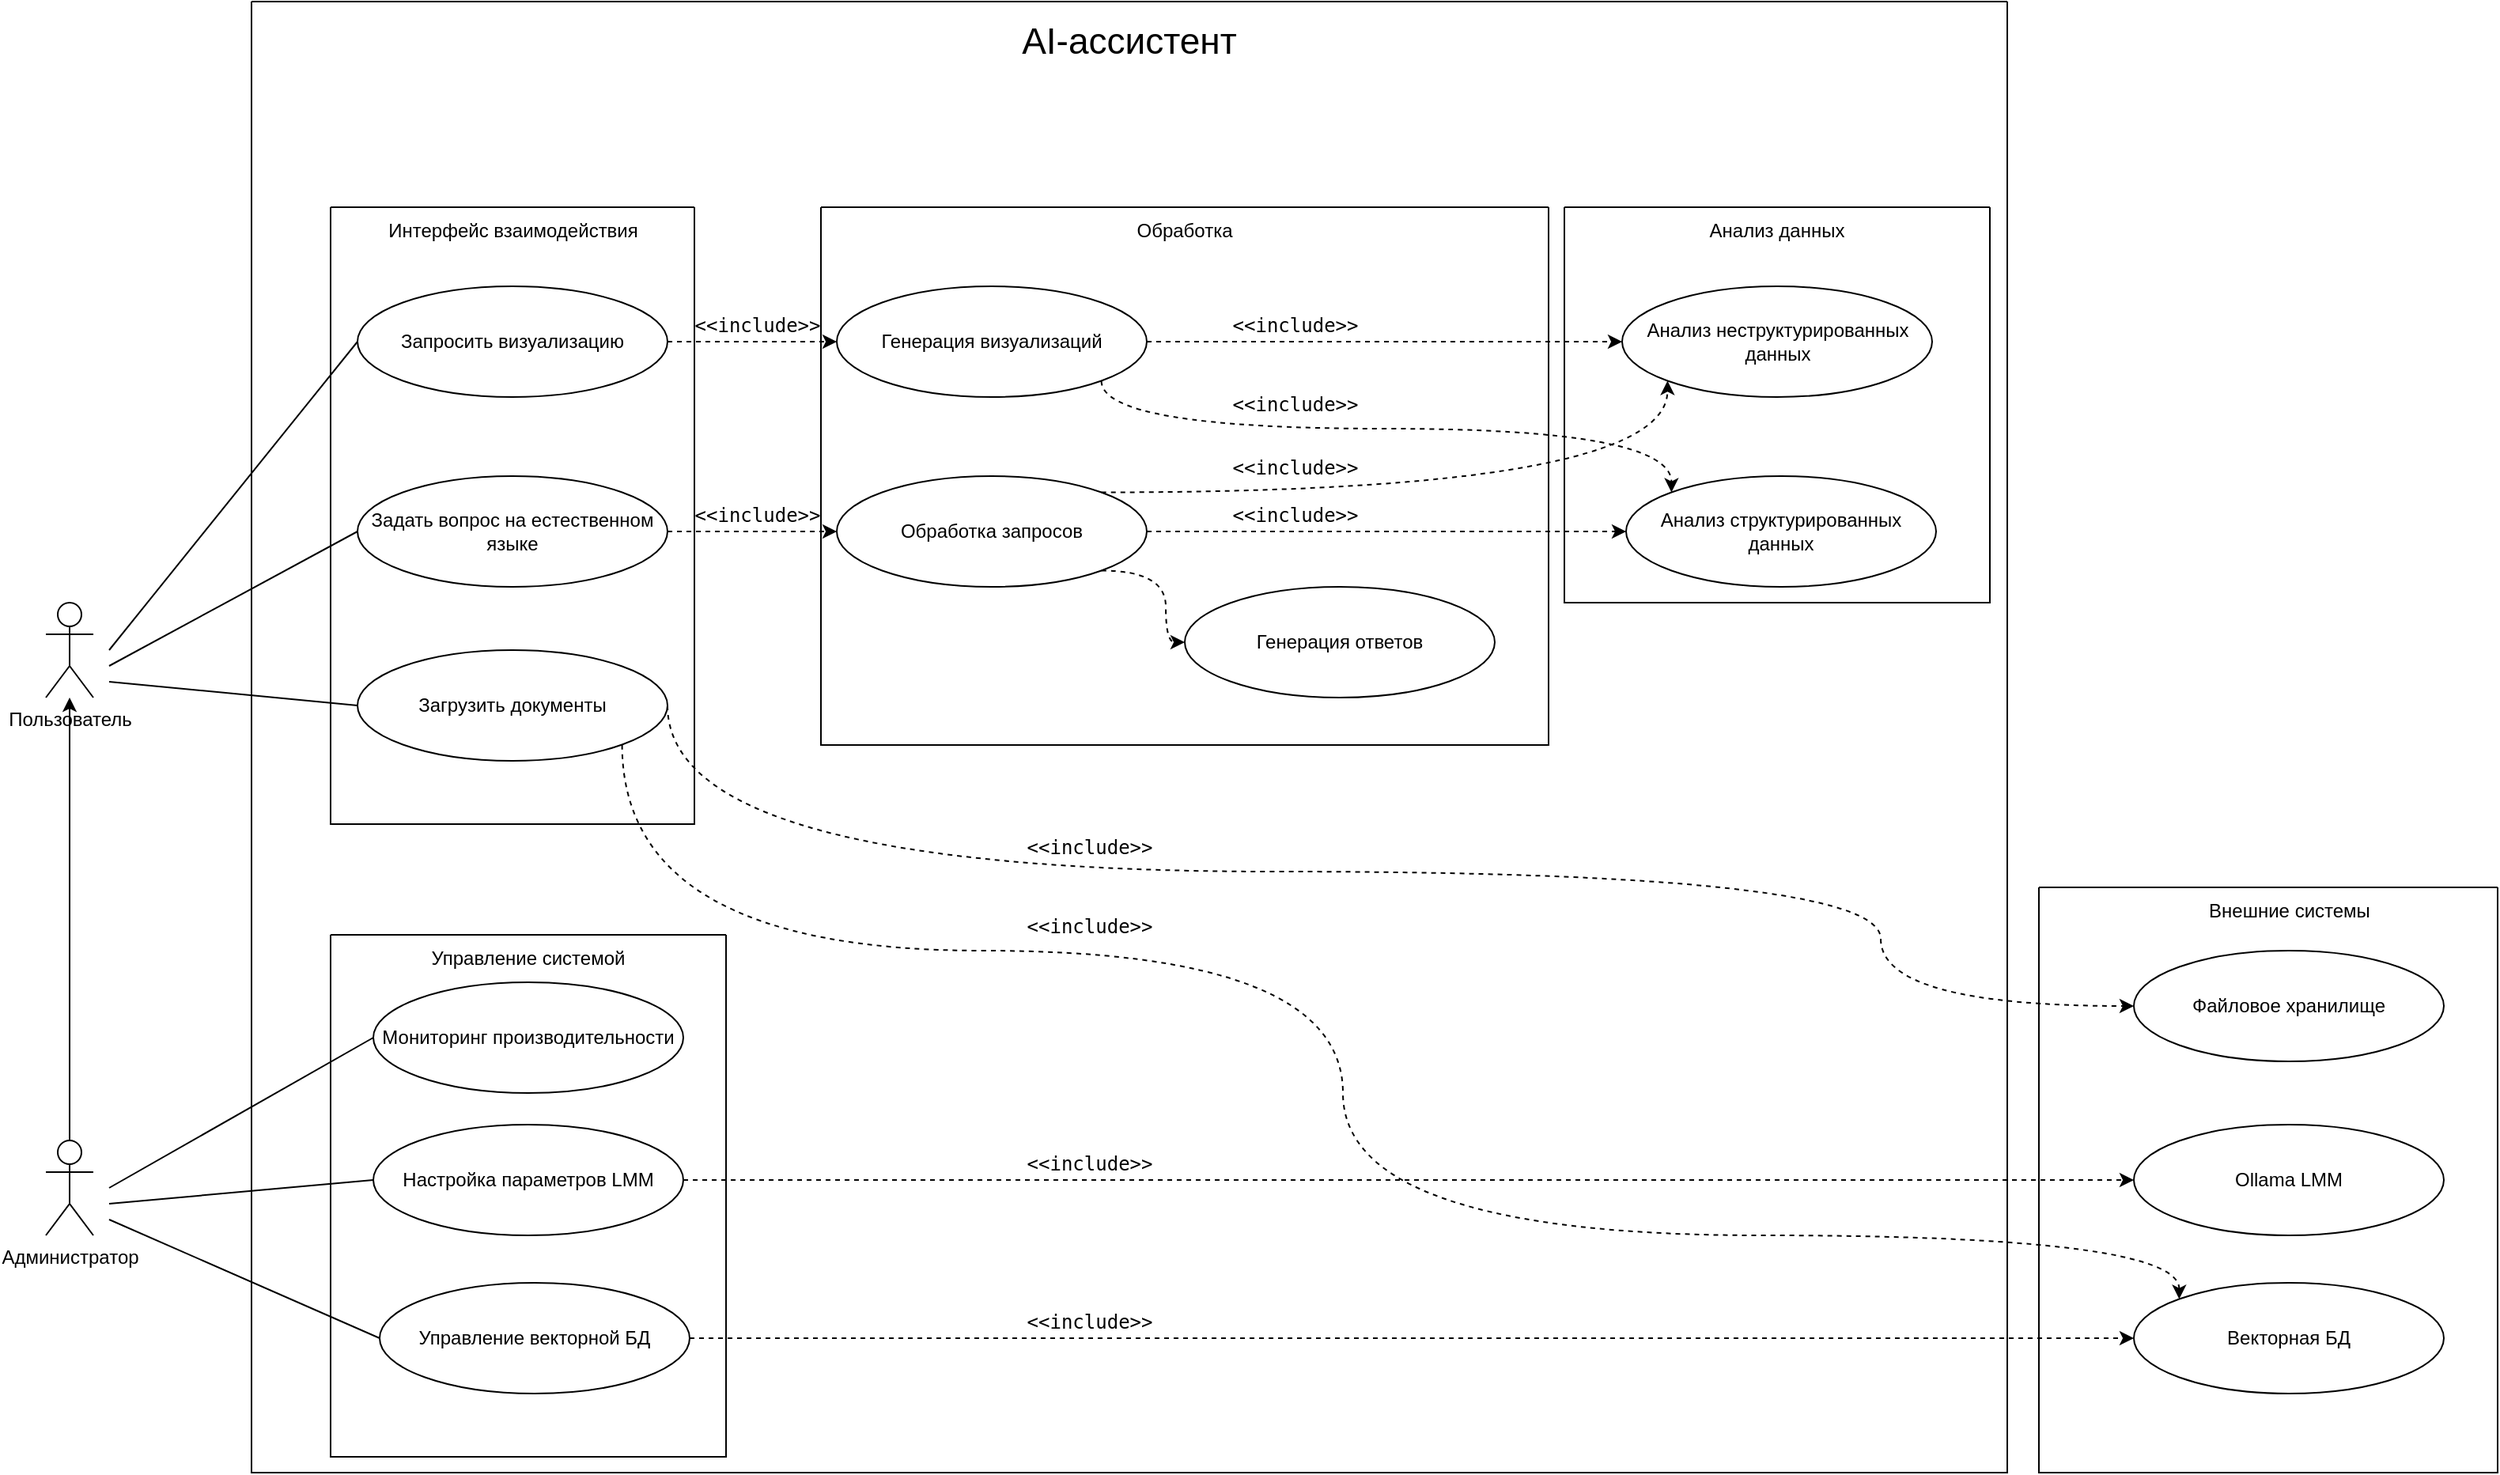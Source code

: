 <mxfile version="28.2.5">
  <diagram name="Страница — 1" id="a82zqfGy1LL3a5zO2xGW">
    <mxGraphModel dx="2128" dy="1929" grid="1" gridSize="10" guides="1" tooltips="1" connect="1" arrows="1" fold="1" page="1" pageScale="1" pageWidth="827" pageHeight="1169" math="0" shadow="0">
      <root>
        <mxCell id="0" />
        <mxCell id="1" parent="0" />
        <mxCell id="Jp8V5USuIbd7TFkA5wAv-1" value="" style="swimlane;startSize=0;swimlaneLine=1;" parent="1" vertex="1">
          <mxGeometry x="90" y="-240" width="1110" height="930" as="geometry">
            <mxRectangle x="90" y="-240" width="50" height="40" as="alternateBounds" />
          </mxGeometry>
        </mxCell>
        <mxCell id="Jp8V5USuIbd7TFkA5wAv-22" value="" style="endArrow=classic;html=1;rounded=0;exitX=1;exitY=0.5;exitDx=0;exitDy=0;entryX=0;entryY=0.5;entryDx=0;entryDy=0;dashed=1;" parent="Jp8V5USuIbd7TFkA5wAv-1" source="Jp8V5USuIbd7TFkA5wAv-15" target="Jp8V5USuIbd7TFkA5wAv-21" edge="1">
          <mxGeometry width="50" height="50" relative="1" as="geometry">
            <mxPoint x="170" y="550" as="sourcePoint" />
            <mxPoint x="220" y="500" as="targetPoint" />
          </mxGeometry>
        </mxCell>
        <mxCell id="Jp8V5USuIbd7TFkA5wAv-23" value="&lt;pre class=&quot;text-sm w-full overflow-x-auto dark:bg-zinc-900 p-4 border border-zinc-200 dark:border-zinc-700 rounded-xl dark:text-zinc-50 text-zinc-900&quot;&gt;&lt;code class=&quot;whitespace-pre-wrap break-words&quot;&gt;&amp;lt;&amp;lt;&lt;/code&gt;include&lt;code class=&quot;whitespace-pre-wrap break-words&quot;&gt;&amp;gt;&amp;gt;&lt;/code&gt;&lt;/pre&gt;" style="text;html=1;align=center;verticalAlign=middle;whiteSpace=wrap;rounded=0;" parent="Jp8V5USuIbd7TFkA5wAv-1" vertex="1">
          <mxGeometry x="290" y="190" width="60" height="30" as="geometry" />
        </mxCell>
        <mxCell id="Jp8V5USuIbd7TFkA5wAv-25" value="&lt;pre class=&quot;text-sm w-full overflow-x-auto dark:bg-zinc-900 p-4 border border-zinc-200 dark:border-zinc-700 rounded-xl dark:text-zinc-50 text-zinc-900&quot;&gt;&lt;code class=&quot;whitespace-pre-wrap break-words&quot;&gt;&amp;lt;&amp;lt;&lt;/code&gt;include&lt;code class=&quot;whitespace-pre-wrap break-words&quot;&gt;&amp;gt;&amp;gt;&lt;/code&gt;&lt;/pre&gt;" style="text;html=1;align=center;verticalAlign=middle;whiteSpace=wrap;rounded=0;" parent="Jp8V5USuIbd7TFkA5wAv-1" vertex="1">
          <mxGeometry x="290" y="310" width="60" height="30" as="geometry" />
        </mxCell>
        <mxCell id="Jp8V5USuIbd7TFkA5wAv-26" value="" style="endArrow=classic;html=1;rounded=0;exitX=1;exitY=0.5;exitDx=0;exitDy=0;entryX=0;entryY=0.5;entryDx=0;entryDy=0;dashed=1;" parent="Jp8V5USuIbd7TFkA5wAv-1" source="Jp8V5USuIbd7TFkA5wAv-16" target="Jp8V5USuIbd7TFkA5wAv-24" edge="1">
          <mxGeometry width="50" height="50" relative="1" as="geometry">
            <mxPoint x="170" y="490" as="sourcePoint" />
            <mxPoint x="220" y="440" as="targetPoint" />
          </mxGeometry>
        </mxCell>
        <mxCell id="Jp8V5USuIbd7TFkA5wAv-54" value="" style="endArrow=classic;html=1;rounded=0;exitX=1;exitY=0.5;exitDx=0;exitDy=0;entryX=0;entryY=0.5;entryDx=0;entryDy=0;dashed=1;" parent="Jp8V5USuIbd7TFkA5wAv-1" source="Jp8V5USuIbd7TFkA5wAv-24" target="Jp8V5USuIbd7TFkA5wAv-51" edge="1">
          <mxGeometry width="50" height="50" relative="1" as="geometry">
            <mxPoint x="560" y="420" as="sourcePoint" />
            <mxPoint x="629" y="605" as="targetPoint" />
          </mxGeometry>
        </mxCell>
        <mxCell id="Jp8V5USuIbd7TFkA5wAv-56" value="" style="endArrow=classic;html=1;rounded=0;entryX=0;entryY=0.5;entryDx=0;entryDy=0;dashed=1;exitX=1;exitY=0.5;exitDx=0;exitDy=0;" parent="Jp8V5USuIbd7TFkA5wAv-1" source="Jp8V5USuIbd7TFkA5wAv-21" target="Jp8V5USuIbd7TFkA5wAv-52" edge="1">
          <mxGeometry width="50" height="50" relative="1" as="geometry">
            <mxPoint x="670" y="320" as="sourcePoint" />
            <mxPoint x="741" y="505" as="targetPoint" />
          </mxGeometry>
        </mxCell>
        <mxCell id="Jp8V5USuIbd7TFkA5wAv-66" value="&lt;pre class=&quot;text-sm w-full overflow-x-auto dark:bg-zinc-900 p-4 border border-zinc-200 dark:border-zinc-700 rounded-xl dark:text-zinc-50 text-zinc-900&quot;&gt;&lt;code class=&quot;whitespace-pre-wrap break-words&quot;&gt;&amp;lt;&amp;lt;&lt;/code&gt;include&lt;code class=&quot;whitespace-pre-wrap break-words&quot;&gt;&amp;gt;&amp;gt;&lt;/code&gt;&lt;/pre&gt;" style="text;html=1;align=center;verticalAlign=middle;whiteSpace=wrap;rounded=0;" parent="Jp8V5USuIbd7TFkA5wAv-1" vertex="1">
          <mxGeometry x="500" y="720" width="60" height="30" as="geometry" />
        </mxCell>
        <mxCell id="Jp8V5USuIbd7TFkA5wAv-67" value="&lt;pre class=&quot;text-sm w-full overflow-x-auto dark:bg-zinc-900 p-4 border border-zinc-200 dark:border-zinc-700 rounded-xl dark:text-zinc-50 text-zinc-900&quot;&gt;&lt;code class=&quot;whitespace-pre-wrap break-words&quot;&gt;&amp;lt;&amp;lt;&lt;/code&gt;include&lt;code class=&quot;whitespace-pre-wrap break-words&quot;&gt;&amp;gt;&amp;gt;&lt;/code&gt;&lt;/pre&gt;" style="text;html=1;align=center;verticalAlign=middle;whiteSpace=wrap;rounded=0;" parent="Jp8V5USuIbd7TFkA5wAv-1" vertex="1">
          <mxGeometry x="500" y="820" width="60" height="30" as="geometry" />
        </mxCell>
        <mxCell id="Jp8V5USuIbd7TFkA5wAv-68" value="&lt;pre class=&quot;text-sm w-full overflow-x-auto dark:bg-zinc-900 p-4 border border-zinc-200 dark:border-zinc-700 rounded-xl dark:text-zinc-50 text-zinc-900&quot;&gt;&lt;code class=&quot;whitespace-pre-wrap break-words&quot;&gt;&amp;lt;&amp;lt;&lt;/code&gt;include&lt;code class=&quot;whitespace-pre-wrap break-words&quot;&gt;&amp;gt;&amp;gt;&lt;/code&gt;&lt;/pre&gt;" style="text;html=1;align=center;verticalAlign=middle;whiteSpace=wrap;rounded=0;rotation=0;" parent="Jp8V5USuIbd7TFkA5wAv-1" vertex="1">
          <mxGeometry x="500" y="520" width="60" height="30" as="geometry" />
        </mxCell>
        <mxCell id="Jp8V5USuIbd7TFkA5wAv-76" value="&lt;pre class=&quot;text-sm w-full overflow-x-auto dark:bg-zinc-900 p-4 border border-zinc-200 dark:border-zinc-700 rounded-xl dark:text-zinc-50 text-zinc-900&quot;&gt;&lt;code class=&quot;whitespace-pre-wrap break-words&quot;&gt;&amp;lt;&amp;lt;&lt;/code&gt;include&lt;code class=&quot;whitespace-pre-wrap break-words&quot;&gt;&amp;gt;&amp;gt;&lt;/code&gt;&lt;/pre&gt;" style="text;html=1;align=center;verticalAlign=middle;whiteSpace=wrap;rounded=0;rotation=0;" parent="Jp8V5USuIbd7TFkA5wAv-1" vertex="1">
          <mxGeometry x="500" y="570" width="60" height="30" as="geometry" />
        </mxCell>
        <mxCell id="Jp8V5USuIbd7TFkA5wAv-85" value="" style="swimlane;startSize=0;" parent="Jp8V5USuIbd7TFkA5wAv-1" vertex="1">
          <mxGeometry x="830" y="130" width="269" height="250" as="geometry">
            <mxRectangle x="711" y="140" width="50" height="40" as="alternateBounds" />
          </mxGeometry>
        </mxCell>
        <mxCell id="Jp8V5USuIbd7TFkA5wAv-86" value="Анализ данных" style="text;html=1;align=center;verticalAlign=middle;whiteSpace=wrap;rounded=0;" parent="Jp8V5USuIbd7TFkA5wAv-85" vertex="1">
          <mxGeometry x="81" width="107" height="30" as="geometry" />
        </mxCell>
        <mxCell id="Jp8V5USuIbd7TFkA5wAv-51" value="Анализ неструктурированных данных" style="ellipse;whiteSpace=wrap;html=1;" parent="Jp8V5USuIbd7TFkA5wAv-85" vertex="1">
          <mxGeometry x="36.5" y="50" width="196" height="70" as="geometry" />
        </mxCell>
        <mxCell id="Jp8V5USuIbd7TFkA5wAv-52" value="Анализ структурированных данных" style="ellipse;whiteSpace=wrap;html=1;" parent="Jp8V5USuIbd7TFkA5wAv-85" vertex="1">
          <mxGeometry x="39" y="170" width="196" height="70" as="geometry" />
        </mxCell>
        <mxCell id="Jp8V5USuIbd7TFkA5wAv-88" value="" style="swimlane;startSize=0;" parent="Jp8V5USuIbd7TFkA5wAv-1" vertex="1">
          <mxGeometry x="50" y="130" width="230" height="390" as="geometry" />
        </mxCell>
        <mxCell id="Jp8V5USuIbd7TFkA5wAv-16" value="&lt;div&gt;Запросить визуализацию&lt;/div&gt;" style="ellipse;whiteSpace=wrap;html=1;" parent="Jp8V5USuIbd7TFkA5wAv-88" vertex="1">
          <mxGeometry x="17" y="50" width="196" height="70" as="geometry" />
        </mxCell>
        <mxCell id="Jp8V5USuIbd7TFkA5wAv-15" value="Задать вопрос на&amp;nbsp;естественном языке" style="ellipse;whiteSpace=wrap;html=1;" parent="Jp8V5USuIbd7TFkA5wAv-88" vertex="1">
          <mxGeometry x="17" y="170" width="196" height="70" as="geometry" />
        </mxCell>
        <mxCell id="Jp8V5USuIbd7TFkA5wAv-62" value="Загрузить документы" style="ellipse;whiteSpace=wrap;html=1;" parent="Jp8V5USuIbd7TFkA5wAv-88" vertex="1">
          <mxGeometry x="17" y="280" width="196" height="70" as="geometry" />
        </mxCell>
        <mxCell id="Jp8V5USuIbd7TFkA5wAv-89" value="Интерфейс взаимодействия" style="text;html=1;align=center;verticalAlign=middle;whiteSpace=wrap;rounded=0;" parent="Jp8V5USuIbd7TFkA5wAv-88" vertex="1">
          <mxGeometry x="22.5" width="185" height="30" as="geometry" />
        </mxCell>
        <mxCell id="Jp8V5USuIbd7TFkA5wAv-91" value="" style="swimlane;startSize=0;" parent="Jp8V5USuIbd7TFkA5wAv-1" vertex="1">
          <mxGeometry x="50" y="590" width="250" height="330" as="geometry" />
        </mxCell>
        <mxCell id="Jp8V5USuIbd7TFkA5wAv-18" value="Настройка параметров LMM" style="ellipse;whiteSpace=wrap;html=1;" parent="Jp8V5USuIbd7TFkA5wAv-91" vertex="1">
          <mxGeometry x="27" y="120" width="196" height="70" as="geometry" />
        </mxCell>
        <mxCell id="Jp8V5USuIbd7TFkA5wAv-20" value="Управление векторной БД" style="ellipse;whiteSpace=wrap;html=1;" parent="Jp8V5USuIbd7TFkA5wAv-91" vertex="1">
          <mxGeometry x="31" y="220" width="196" height="70" as="geometry" />
        </mxCell>
        <mxCell id="Jp8V5USuIbd7TFkA5wAv-92" value="Управление системой" style="text;html=1;align=center;verticalAlign=middle;whiteSpace=wrap;rounded=0;" parent="Jp8V5USuIbd7TFkA5wAv-91" vertex="1">
          <mxGeometry x="55" width="140" height="30" as="geometry" />
        </mxCell>
        <mxCell id="Jp8V5USuIbd7TFkA5wAv-19" value="Мониторинг производительности" style="ellipse;whiteSpace=wrap;html=1;" parent="Jp8V5USuIbd7TFkA5wAv-91" vertex="1">
          <mxGeometry x="27" y="30" width="196" height="70" as="geometry" />
        </mxCell>
        <mxCell id="Jp8V5USuIbd7TFkA5wAv-94" value="" style="swimlane;startSize=0;" parent="Jp8V5USuIbd7TFkA5wAv-1" vertex="1">
          <mxGeometry x="360" y="130" width="460" height="340" as="geometry">
            <mxRectangle x="350" y="130" width="50" height="40" as="alternateBounds" />
          </mxGeometry>
        </mxCell>
        <mxCell id="Jp8V5USuIbd7TFkA5wAv-24" value="Генерация визуализаций" style="ellipse;whiteSpace=wrap;html=1;" parent="Jp8V5USuIbd7TFkA5wAv-94" vertex="1">
          <mxGeometry x="10" y="50" width="196" height="70" as="geometry" />
        </mxCell>
        <mxCell id="Jp8V5USuIbd7TFkA5wAv-21" value="Обработка запросов" style="ellipse;whiteSpace=wrap;html=1;" parent="Jp8V5USuIbd7TFkA5wAv-94" vertex="1">
          <mxGeometry x="10" y="170" width="196" height="70" as="geometry" />
        </mxCell>
        <mxCell id="Jp8V5USuIbd7TFkA5wAv-48" value="&lt;div&gt;Генерация ответов&lt;/div&gt;" style="ellipse;whiteSpace=wrap;html=1;" parent="Jp8V5USuIbd7TFkA5wAv-94" vertex="1">
          <mxGeometry x="230" y="240" width="196" height="70" as="geometry" />
        </mxCell>
        <mxCell id="Jp8V5USuIbd7TFkA5wAv-49" value="" style="endArrow=classic;html=1;rounded=0;exitX=1;exitY=1;exitDx=0;exitDy=0;entryX=0;entryY=0.5;entryDx=0;entryDy=0;dashed=1;edgeStyle=orthogonalEdgeStyle;curved=1;" parent="Jp8V5USuIbd7TFkA5wAv-94" source="Jp8V5USuIbd7TFkA5wAv-21" target="Jp8V5USuIbd7TFkA5wAv-48" edge="1">
          <mxGeometry width="50" height="50" relative="1" as="geometry">
            <mxPoint x="310" y="190" as="sourcePoint" />
            <mxPoint x="410" y="190" as="targetPoint" />
          </mxGeometry>
        </mxCell>
        <mxCell id="Jp8V5USuIbd7TFkA5wAv-96" value="&lt;div&gt;Обработка&lt;/div&gt;" style="text;html=1;align=center;verticalAlign=middle;whiteSpace=wrap;rounded=0;" parent="Jp8V5USuIbd7TFkA5wAv-94" vertex="1">
          <mxGeometry x="70" width="320" height="30" as="geometry" />
        </mxCell>
        <mxCell id="Jp8V5USuIbd7TFkA5wAv-71" value="&lt;pre class=&quot;text-sm w-full overflow-x-auto dark:bg-zinc-900 p-4 border border-zinc-200 dark:border-zinc-700 rounded-xl dark:text-zinc-50 text-zinc-900&quot;&gt;&lt;code class=&quot;whitespace-pre-wrap break-words&quot;&gt;&amp;lt;&amp;lt;&lt;/code&gt;include&lt;code class=&quot;whitespace-pre-wrap break-words&quot;&gt;&amp;gt;&amp;gt;&lt;/code&gt;&lt;/pre&gt;" style="text;html=1;align=center;verticalAlign=middle;whiteSpace=wrap;rounded=0;rotation=0;" parent="Jp8V5USuIbd7TFkA5wAv-94" vertex="1">
          <mxGeometry x="270" y="110" width="60" height="30" as="geometry" />
        </mxCell>
        <mxCell id="Jp8V5USuIbd7TFkA5wAv-72" value="&lt;pre class=&quot;text-sm w-full overflow-x-auto dark:bg-zinc-900 p-4 border border-zinc-200 dark:border-zinc-700 rounded-xl dark:text-zinc-50 text-zinc-900&quot;&gt;&lt;code class=&quot;whitespace-pre-wrap break-words&quot;&gt;&amp;lt;&amp;lt;&lt;/code&gt;include&lt;code class=&quot;whitespace-pre-wrap break-words&quot;&gt;&amp;gt;&amp;gt;&lt;/code&gt;&lt;/pre&gt;" style="text;html=1;align=center;verticalAlign=middle;whiteSpace=wrap;rounded=0;rotation=0;" parent="Jp8V5USuIbd7TFkA5wAv-94" vertex="1">
          <mxGeometry x="270.001" y="150.0" width="60" height="30" as="geometry" />
        </mxCell>
        <mxCell id="Jp8V5USuIbd7TFkA5wAv-57" value="&lt;pre class=&quot;text-sm w-full overflow-x-auto dark:bg-zinc-900 p-4 border border-zinc-200 dark:border-zinc-700 rounded-xl dark:text-zinc-50 text-zinc-900&quot;&gt;&lt;code class=&quot;whitespace-pre-wrap break-words&quot;&gt;&amp;lt;&amp;lt;&lt;/code&gt;include&lt;code class=&quot;whitespace-pre-wrap break-words&quot;&gt;&amp;gt;&amp;gt;&lt;/code&gt;&lt;/pre&gt;" style="text;html=1;align=center;verticalAlign=middle;whiteSpace=wrap;rounded=0;" parent="Jp8V5USuIbd7TFkA5wAv-94" vertex="1">
          <mxGeometry x="270" y="180" width="60" height="30" as="geometry" />
        </mxCell>
        <mxCell id="Jp8V5USuIbd7TFkA5wAv-50" value="&lt;pre class=&quot;text-sm w-full overflow-x-auto dark:bg-zinc-900 p-4 border border-zinc-200 dark:border-zinc-700 rounded-xl dark:text-zinc-50 text-zinc-900&quot;&gt;&lt;code class=&quot;whitespace-pre-wrap break-words&quot;&gt;&amp;lt;&amp;lt;&lt;/code&gt;include&lt;code class=&quot;whitespace-pre-wrap break-words&quot;&gt;&amp;gt;&amp;gt;&lt;/code&gt;&lt;/pre&gt;" style="text;html=1;align=center;verticalAlign=middle;whiteSpace=wrap;rounded=0;" parent="Jp8V5USuIbd7TFkA5wAv-94" vertex="1">
          <mxGeometry x="270" y="60" width="60" height="30" as="geometry" />
        </mxCell>
        <mxCell id="Jp8V5USuIbd7TFkA5wAv-95" value="&lt;font style=&quot;font-size: 23px;&quot;&gt;AI-ассистент&lt;/font&gt;" style="text;html=1;align=center;verticalAlign=middle;whiteSpace=wrap;rounded=0;" parent="Jp8V5USuIbd7TFkA5wAv-1" vertex="1">
          <mxGeometry x="393" y="10" width="324" height="30" as="geometry" />
        </mxCell>
        <mxCell id="Jp8V5USuIbd7TFkA5wAv-99" value="" style="endArrow=classic;html=1;rounded=0;exitX=1;exitY=1;exitDx=0;exitDy=0;entryX=0;entryY=0;entryDx=0;entryDy=0;dashed=1;edgeStyle=orthogonalEdgeStyle;curved=1;" parent="Jp8V5USuIbd7TFkA5wAv-1" source="Jp8V5USuIbd7TFkA5wAv-24" target="Jp8V5USuIbd7TFkA5wAv-52" edge="1">
          <mxGeometry width="50" height="50" relative="1" as="geometry">
            <mxPoint x="650" y="490" as="sourcePoint" />
            <mxPoint x="700" y="440" as="targetPoint" />
            <Array as="points">
              <mxPoint x="538" y="270" />
              <mxPoint x="897" y="270" />
            </Array>
          </mxGeometry>
        </mxCell>
        <mxCell id="Jp8V5USuIbd7TFkA5wAv-100" value="" style="endArrow=classic;html=1;rounded=0;exitX=1;exitY=0;exitDx=0;exitDy=0;entryX=0;entryY=1;entryDx=0;entryDy=0;dashed=1;edgeStyle=orthogonalEdgeStyle;curved=1;" parent="Jp8V5USuIbd7TFkA5wAv-1" source="Jp8V5USuIbd7TFkA5wAv-21" target="Jp8V5USuIbd7TFkA5wAv-51" edge="1">
          <mxGeometry width="50" height="50" relative="1" as="geometry">
            <mxPoint x="650" y="490" as="sourcePoint" />
            <mxPoint x="700" y="440" as="targetPoint" />
          </mxGeometry>
        </mxCell>
        <mxCell id="Jp8V5USuIbd7TFkA5wAv-3" value="&lt;div&gt;Пользователь&lt;/div&gt;&lt;div&gt;&lt;br&gt;&lt;/div&gt;" style="shape=umlActor;verticalLabelPosition=bottom;verticalAlign=top;html=1;outlineConnect=0;" parent="1" vertex="1">
          <mxGeometry x="-40" y="140" width="30" height="60" as="geometry" />
        </mxCell>
        <mxCell id="Jp8V5USuIbd7TFkA5wAv-14" style="edgeStyle=orthogonalEdgeStyle;rounded=0;orthogonalLoop=1;jettySize=auto;html=1;" parent="1" source="Jp8V5USuIbd7TFkA5wAv-4" target="Jp8V5USuIbd7TFkA5wAv-3" edge="1">
          <mxGeometry relative="1" as="geometry" />
        </mxCell>
        <mxCell id="Jp8V5USuIbd7TFkA5wAv-4" value="&lt;div&gt;Администратор&lt;/div&gt;&lt;div&gt;&lt;br&gt;&lt;/div&gt;" style="shape=umlActor;verticalLabelPosition=bottom;verticalAlign=top;html=1;outlineConnect=0;" parent="1" vertex="1">
          <mxGeometry x="-40" y="480" width="30" height="60" as="geometry" />
        </mxCell>
        <mxCell id="Jp8V5USuIbd7TFkA5wAv-43" value="" style="endArrow=none;html=1;rounded=0;entryX=0;entryY=0.5;entryDx=0;entryDy=0;" parent="1" target="Jp8V5USuIbd7TFkA5wAv-15" edge="1">
          <mxGeometry width="50" height="50" relative="1" as="geometry">
            <mxPoint y="180" as="sourcePoint" />
            <mxPoint x="510" y="270" as="targetPoint" />
          </mxGeometry>
        </mxCell>
        <mxCell id="Jp8V5USuIbd7TFkA5wAv-44" value="" style="endArrow=none;html=1;rounded=0;entryX=0;entryY=0.5;entryDx=0;entryDy=0;" parent="1" target="Jp8V5USuIbd7TFkA5wAv-16" edge="1">
          <mxGeometry width="50" height="50" relative="1" as="geometry">
            <mxPoint y="170" as="sourcePoint" />
            <mxPoint x="510" y="270" as="targetPoint" />
          </mxGeometry>
        </mxCell>
        <mxCell id="Jp8V5USuIbd7TFkA5wAv-45" value="" style="endArrow=none;html=1;rounded=0;entryX=0;entryY=0.5;entryDx=0;entryDy=0;" parent="1" target="Jp8V5USuIbd7TFkA5wAv-18" edge="1">
          <mxGeometry width="50" height="50" relative="1" as="geometry">
            <mxPoint y="520" as="sourcePoint" />
            <mxPoint x="510" y="270" as="targetPoint" />
          </mxGeometry>
        </mxCell>
        <mxCell id="Jp8V5USuIbd7TFkA5wAv-46" value="" style="endArrow=none;html=1;rounded=0;entryX=0;entryY=0.5;entryDx=0;entryDy=0;" parent="1" target="Jp8V5USuIbd7TFkA5wAv-19" edge="1">
          <mxGeometry width="50" height="50" relative="1" as="geometry">
            <mxPoint y="510" as="sourcePoint" />
            <mxPoint x="510" y="270" as="targetPoint" />
          </mxGeometry>
        </mxCell>
        <mxCell id="Jp8V5USuIbd7TFkA5wAv-47" value="" style="endArrow=none;html=1;rounded=0;entryX=0;entryY=0.5;entryDx=0;entryDy=0;" parent="1" target="Jp8V5USuIbd7TFkA5wAv-20" edge="1">
          <mxGeometry width="50" height="50" relative="1" as="geometry">
            <mxPoint y="530" as="sourcePoint" />
            <mxPoint x="510" y="270" as="targetPoint" />
          </mxGeometry>
        </mxCell>
        <mxCell id="Jp8V5USuIbd7TFkA5wAv-63" value="" style="endArrow=none;html=1;rounded=0;entryX=0;entryY=0.5;entryDx=0;entryDy=0;" parent="1" target="Jp8V5USuIbd7TFkA5wAv-62" edge="1">
          <mxGeometry width="50" height="50" relative="1" as="geometry">
            <mxPoint y="190" as="sourcePoint" />
            <mxPoint x="264" y="190" as="targetPoint" />
          </mxGeometry>
        </mxCell>
        <mxCell id="Jp8V5USuIbd7TFkA5wAv-28" value="" style="endArrow=classic;html=1;rounded=0;exitX=1;exitY=0.5;exitDx=0;exitDy=0;entryX=0;entryY=0.5;entryDx=0;entryDy=0;dashed=1;" parent="1" source="Jp8V5USuIbd7TFkA5wAv-18" target="Jp8V5USuIbd7TFkA5wAv-27" edge="1">
          <mxGeometry width="50" height="50" relative="1" as="geometry">
            <mxPoint x="411" y="380" as="sourcePoint" />
            <mxPoint x="431" y="385" as="targetPoint" />
          </mxGeometry>
        </mxCell>
        <mxCell id="Jp8V5USuIbd7TFkA5wAv-31" value="" style="endArrow=classic;html=1;rounded=0;exitX=1;exitY=0.5;exitDx=0;exitDy=0;entryX=0;entryY=0.5;entryDx=0;entryDy=0;dashed=1;" parent="1" source="Jp8V5USuIbd7TFkA5wAv-20" target="Jp8V5USuIbd7TFkA5wAv-30" edge="1">
          <mxGeometry width="50" height="50" relative="1" as="geometry">
            <mxPoint x="351" y="310" as="sourcePoint" />
            <mxPoint x="401" y="260" as="targetPoint" />
          </mxGeometry>
        </mxCell>
        <mxCell id="Jp8V5USuIbd7TFkA5wAv-82" value="" style="swimlane;startSize=0;" parent="1" vertex="1">
          <mxGeometry x="1220" y="320" width="290" height="370" as="geometry">
            <mxRectangle x="1220" y="240" width="50" height="40" as="alternateBounds" />
          </mxGeometry>
        </mxCell>
        <mxCell id="Jp8V5USuIbd7TFkA5wAv-64" value="Файловое хранилище" style="ellipse;whiteSpace=wrap;html=1;" parent="Jp8V5USuIbd7TFkA5wAv-82" vertex="1">
          <mxGeometry x="60" y="40" width="196" height="70" as="geometry" />
        </mxCell>
        <mxCell id="Jp8V5USuIbd7TFkA5wAv-27" value="Ollama LMM" style="ellipse;whiteSpace=wrap;html=1;" parent="Jp8V5USuIbd7TFkA5wAv-82" vertex="1">
          <mxGeometry x="60" y="150" width="196" height="70" as="geometry" />
        </mxCell>
        <mxCell id="Jp8V5USuIbd7TFkA5wAv-30" value="Векторная БД" style="ellipse;whiteSpace=wrap;html=1;" parent="Jp8V5USuIbd7TFkA5wAv-82" vertex="1">
          <mxGeometry x="60" y="250" width="196" height="70" as="geometry" />
        </mxCell>
        <mxCell id="Jp8V5USuIbd7TFkA5wAv-87" value="Внешние системы" style="text;html=1;align=center;verticalAlign=middle;whiteSpace=wrap;rounded=0;" parent="Jp8V5USuIbd7TFkA5wAv-82" vertex="1">
          <mxGeometry x="104.5" width="107" height="30" as="geometry" />
        </mxCell>
        <mxCell id="Jp8V5USuIbd7TFkA5wAv-90" value="" style="endArrow=classic;html=1;rounded=0;exitX=1;exitY=1;exitDx=0;exitDy=0;entryX=0;entryY=0;entryDx=0;entryDy=0;dashed=1;edgeStyle=orthogonalEdgeStyle;curved=1;" parent="1" source="Jp8V5USuIbd7TFkA5wAv-62" target="Jp8V5USuIbd7TFkA5wAv-30" edge="1">
          <mxGeometry width="50" height="50" relative="1" as="geometry">
            <mxPoint x="660" y="270" as="sourcePoint" />
            <mxPoint x="710" y="220" as="targetPoint" />
            <Array as="points">
              <mxPoint x="324" y="360" />
              <mxPoint x="780" y="360" />
              <mxPoint x="780" y="540" />
              <mxPoint x="1309" y="540" />
            </Array>
          </mxGeometry>
        </mxCell>
        <mxCell id="Jp8V5USuIbd7TFkA5wAv-109" value="" style="endArrow=classic;html=1;rounded=0;exitX=1;exitY=0.5;exitDx=0;exitDy=0;entryX=0;entryY=0.5;entryDx=0;entryDy=0;dashed=1;edgeStyle=orthogonalEdgeStyle;curved=1;" parent="1" source="Jp8V5USuIbd7TFkA5wAv-62" target="Jp8V5USuIbd7TFkA5wAv-64" edge="1">
          <mxGeometry width="50" height="50" relative="1" as="geometry">
            <mxPoint x="760" y="250" as="sourcePoint" />
            <mxPoint x="810" y="200" as="targetPoint" />
            <Array as="points">
              <mxPoint x="353" y="310" />
              <mxPoint x="1120" y="310" />
              <mxPoint x="1120" y="395" />
            </Array>
          </mxGeometry>
        </mxCell>
      </root>
    </mxGraphModel>
  </diagram>
</mxfile>
